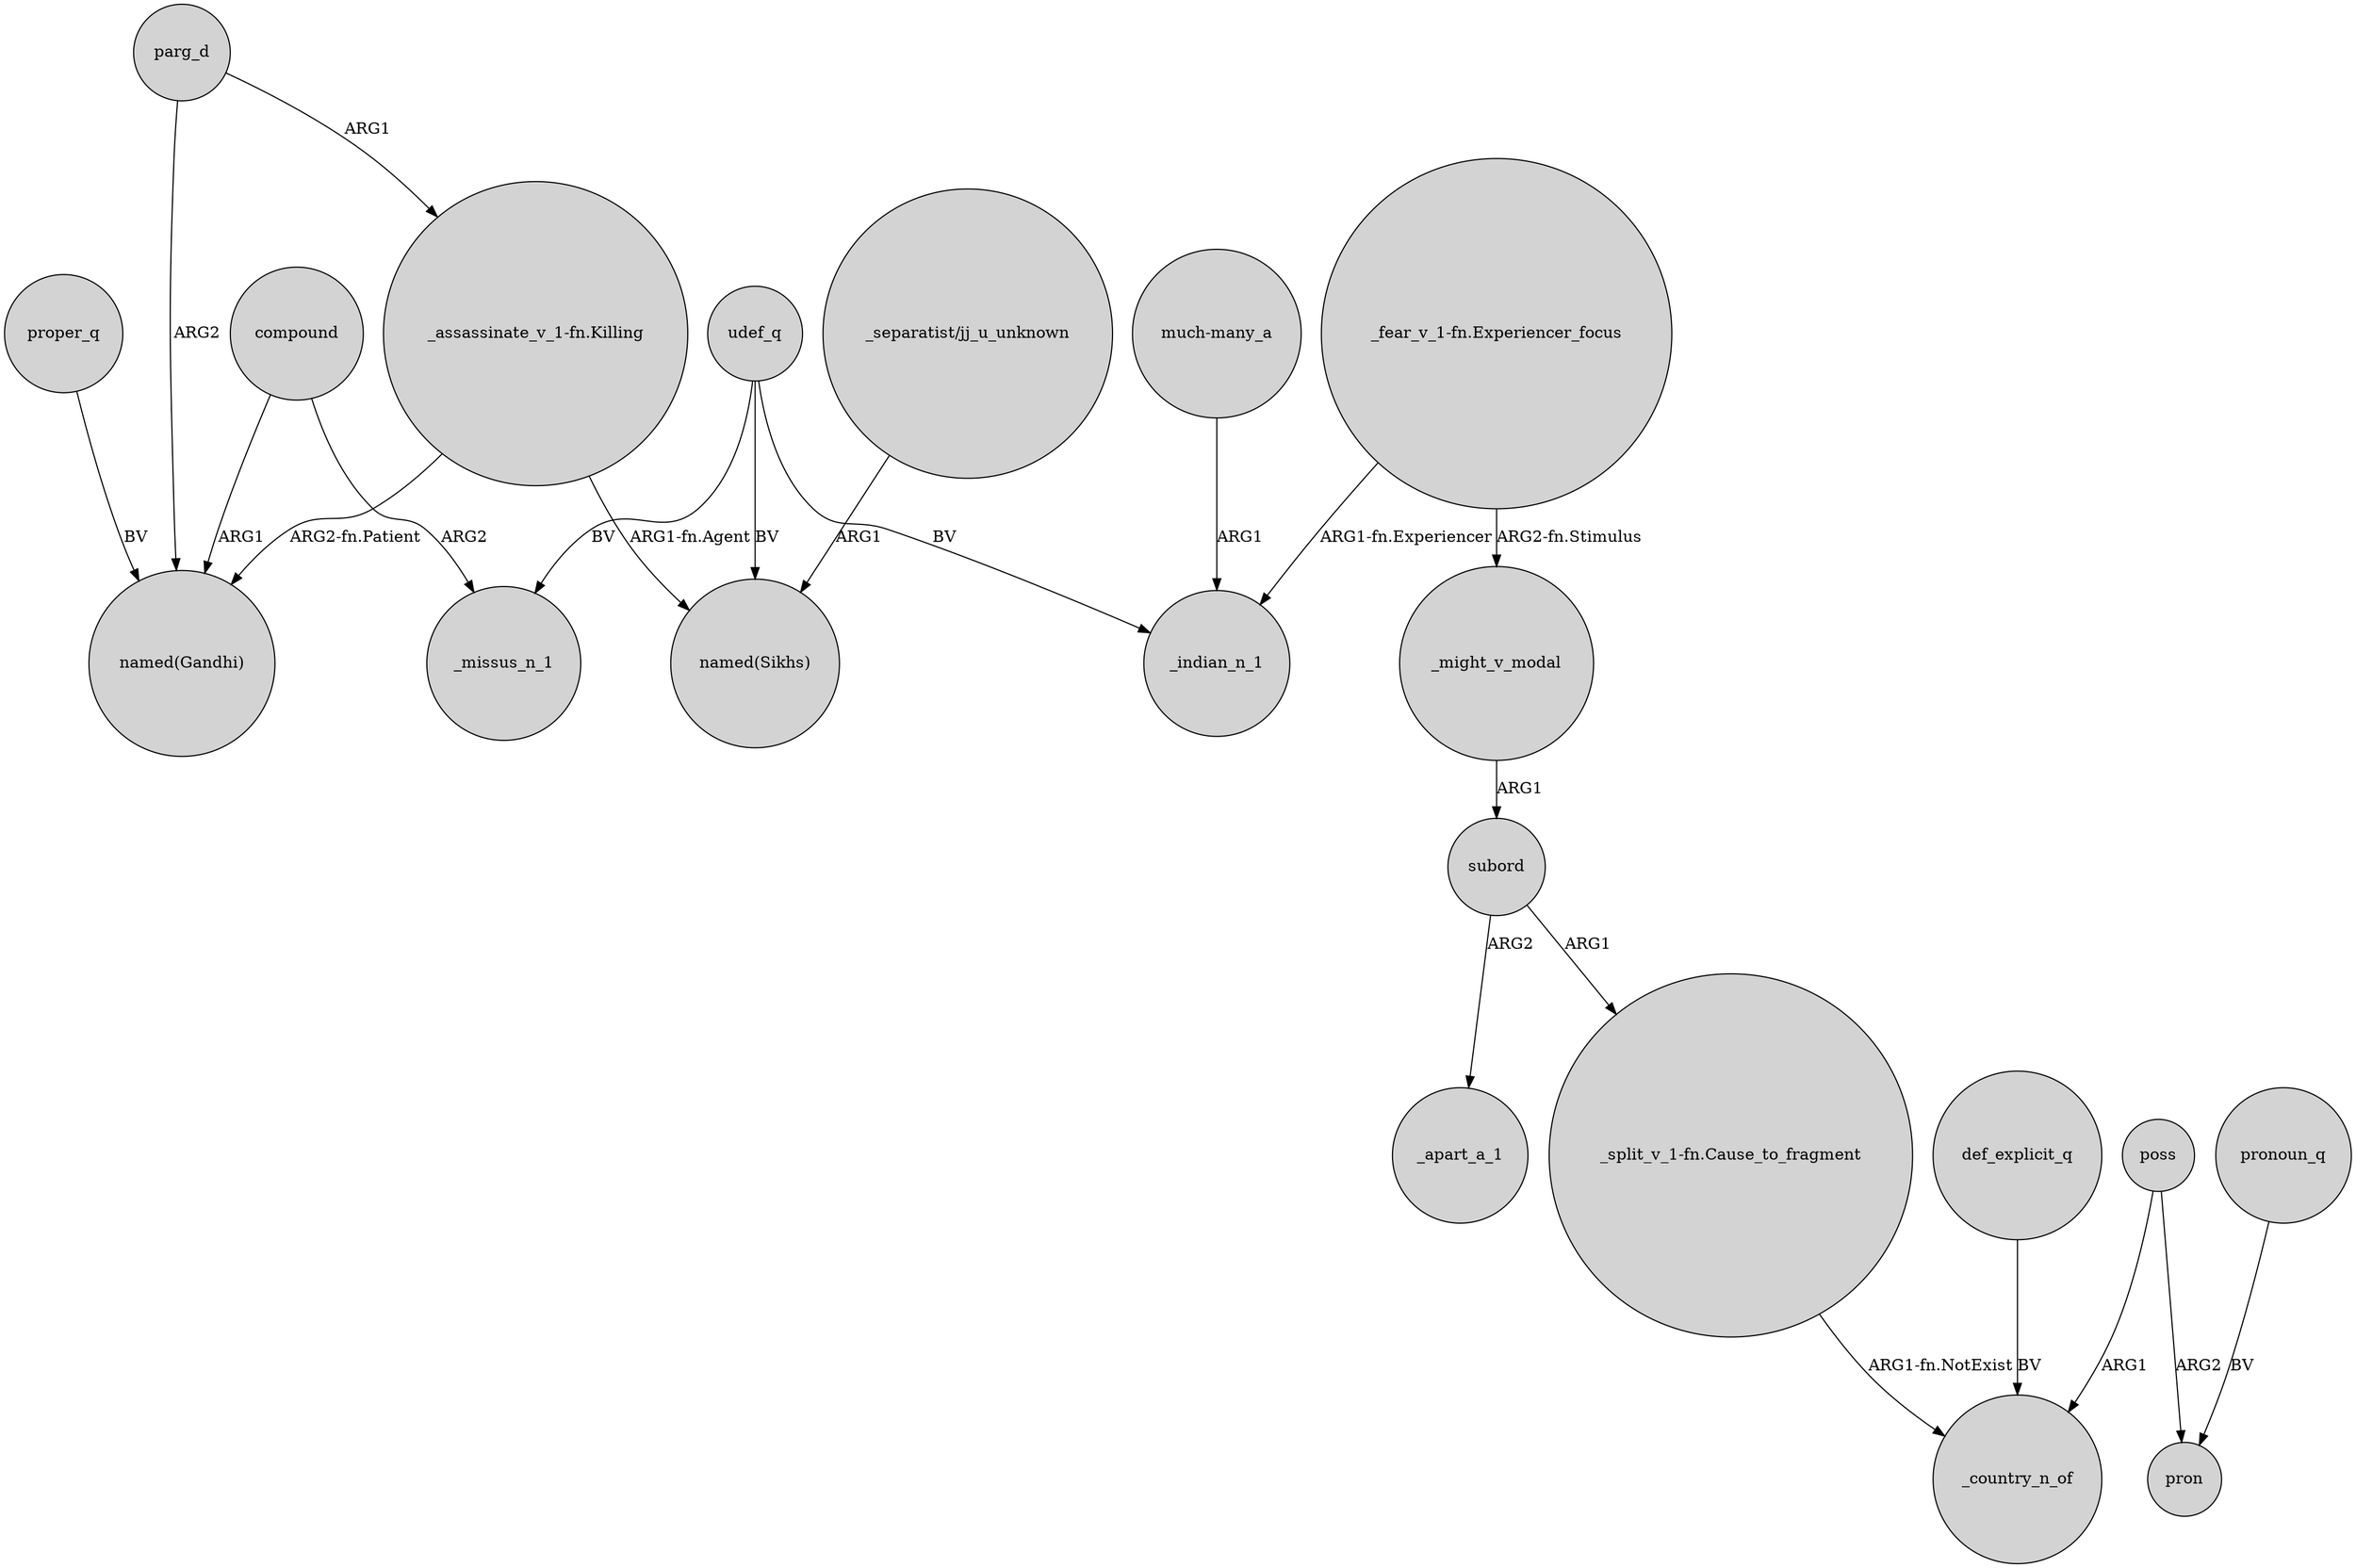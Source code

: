 digraph {
	node [shape=circle style=filled]
	proper_q -> "named(Gandhi)" [label=BV]
	subord -> _apart_a_1 [label=ARG2]
	poss -> pron [label=ARG2]
	"_split_v_1-fn.Cause_to_fragment" -> _country_n_of [label="ARG1-fn.NotExist"]
	compound -> _missus_n_1 [label=ARG2]
	parg_d -> "named(Gandhi)" [label=ARG2]
	udef_q -> _missus_n_1 [label=BV]
	"much-many_a" -> _indian_n_1 [label=ARG1]
	pronoun_q -> pron [label=BV]
	def_explicit_q -> _country_n_of [label=BV]
	"_assassinate_v_1-fn.Killing" -> "named(Sikhs)" [label="ARG1-fn.Agent"]
	subord -> "_split_v_1-fn.Cause_to_fragment" [label=ARG1]
	_might_v_modal -> subord [label=ARG1]
	poss -> _country_n_of [label=ARG1]
	"_fear_v_1-fn.Experiencer_focus" -> _indian_n_1 [label="ARG1-fn.Experiencer"]
	"_fear_v_1-fn.Experiencer_focus" -> _might_v_modal [label="ARG2-fn.Stimulus"]
	parg_d -> "_assassinate_v_1-fn.Killing" [label=ARG1]
	udef_q -> _indian_n_1 [label=BV]
	"_assassinate_v_1-fn.Killing" -> "named(Gandhi)" [label="ARG2-fn.Patient"]
	"_separatist/jj_u_unknown" -> "named(Sikhs)" [label=ARG1]
	compound -> "named(Gandhi)" [label=ARG1]
	udef_q -> "named(Sikhs)" [label=BV]
}
